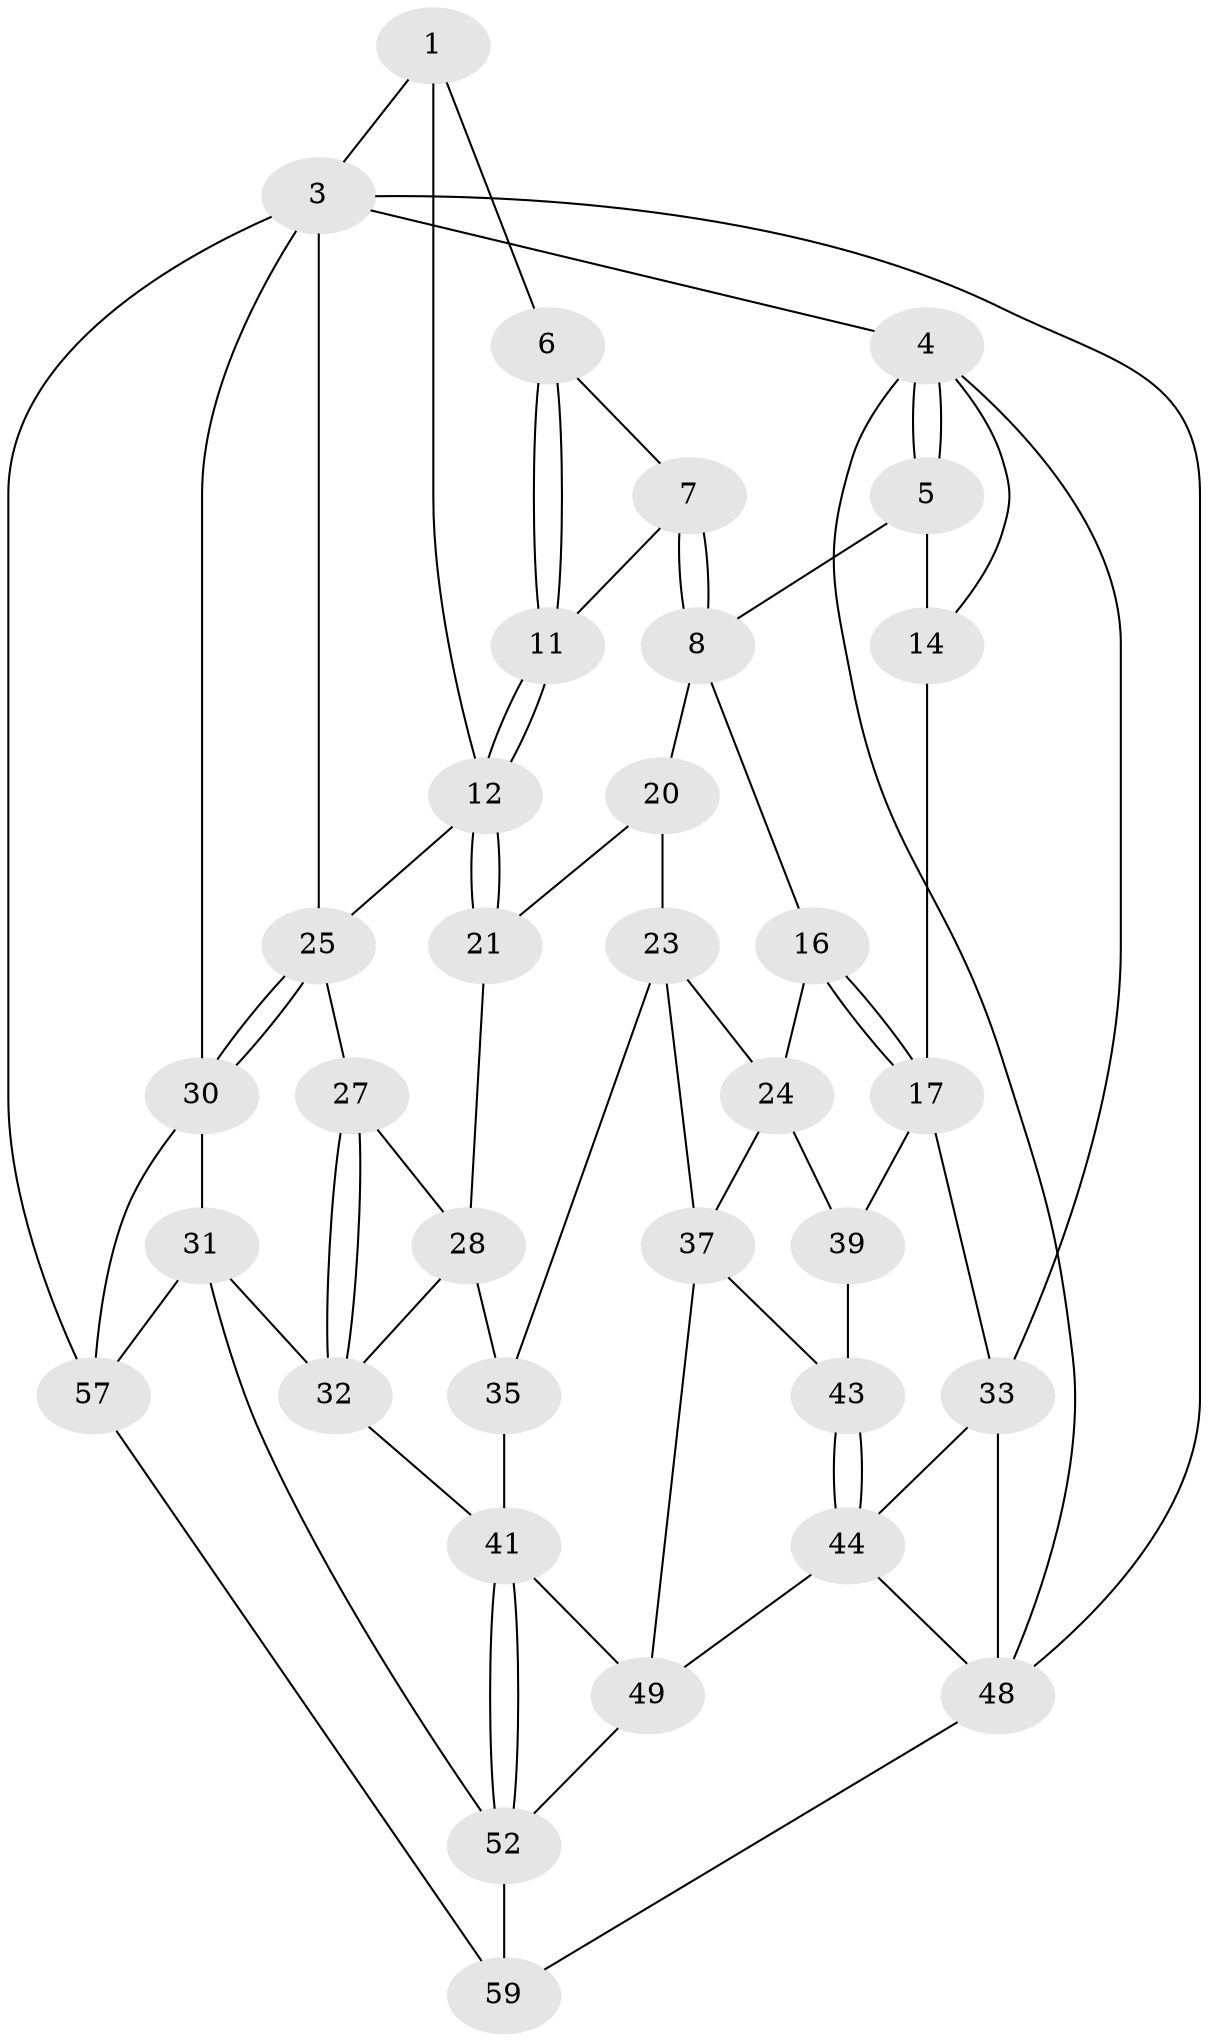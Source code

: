 // Generated by graph-tools (version 1.1) at 2025/24/03/03/25 07:24:36]
// undirected, 34 vertices, 73 edges
graph export_dot {
graph [start="1"]
  node [color=gray90,style=filled];
  1 [pos="+0.5062171827459323+0",super="+2"];
  3 [pos="+1+0",super="+54"];
  4 [pos="+0+0",super="+15"];
  5 [pos="+0.2872693195539809+0",super="+10"];
  6 [pos="+0.527289735908202+0.01087155499581996"];
  7 [pos="+0.3831962491828973+0.19592479819548153"];
  8 [pos="+0.3731606578591343+0.20066709625859605",super="+9"];
  11 [pos="+0.6406425845924999+0.19825902640531698",super="+19"];
  12 [pos="+0.6461440689431367+0.2018654089486518",super="+13"];
  14 [pos="+0.11025417644280962+0.16034404337178476"];
  16 [pos="+0.32930982930128033+0.2980961233641722"];
  17 [pos="+0.28447200769358155+0.3439467059596928",super="+18"];
  20 [pos="+0.48737734577239816+0.2826997847518145",super="+22"];
  21 [pos="+0.6208130271338873+0.31257196499251017"];
  23 [pos="+0.49201069148461346+0.3580186336164087",super="+36"];
  24 [pos="+0.48320444184795336+0.36014296220618236",super="+38"];
  25 [pos="+1+0.38926984701804446",super="+26"];
  27 [pos="+0.7896667616228279+0.33405067802572236"];
  28 [pos="+0.7075909546213691+0.37246596298125306",super="+29"];
  30 [pos="+1+0.43991339572498744",super="+55"];
  31 [pos="+0.8083701466976326+0.4983298202660956",super="+51"];
  32 [pos="+0.8022554446330392+0.4980207872722719",super="+34"];
  33 [pos="+0+0.44902030657804737",super="+45"];
  35 [pos="+0.6098901365106159+0.4964402900497658"];
  37 [pos="+0.48574348398560135+0.5613682342458104",super="+46"];
  39 [pos="+0.2878550086029389+0.379983835540428",super="+40"];
  41 [pos="+0.7812981628823367+0.5060811605877306",super="+42"];
  43 [pos="+0.18417777209256705+0.5849829597745462",super="+47"];
  44 [pos="+0.13651027145627348+0.6270372414828826",super="+56"];
  48 [pos="+0+1",super="+60"];
  49 [pos="+0.6673076913630888+0.782356582207553",super="+50"];
  52 [pos="+0.7350183193555784+0.7555640137378566",super="+53"];
  57 [pos="+0.8866445663237109+0.7309444733731905",super="+58"];
  59 [pos="+0.8584005983501058+1"];
  1 -- 6;
  1 -- 3;
  1 -- 12;
  3 -- 4;
  3 -- 25;
  3 -- 48;
  3 -- 30;
  3 -- 57;
  4 -- 5;
  4 -- 5;
  4 -- 48;
  4 -- 33;
  4 -- 14;
  5 -- 8;
  5 -- 14;
  6 -- 7;
  6 -- 11;
  6 -- 11;
  7 -- 8;
  7 -- 8;
  7 -- 11;
  8 -- 20;
  8 -- 16;
  11 -- 12;
  11 -- 12;
  12 -- 21;
  12 -- 21;
  12 -- 25;
  14 -- 17;
  16 -- 17;
  16 -- 17;
  16 -- 24;
  17 -- 33;
  17 -- 39;
  20 -- 21;
  20 -- 23;
  21 -- 28;
  23 -- 24;
  23 -- 35;
  23 -- 37;
  24 -- 37;
  24 -- 39;
  25 -- 30;
  25 -- 30;
  25 -- 27;
  27 -- 28;
  27 -- 32;
  27 -- 32;
  28 -- 32;
  28 -- 35;
  30 -- 31;
  30 -- 57;
  31 -- 32;
  31 -- 57;
  31 -- 52;
  32 -- 41;
  33 -- 48;
  33 -- 44;
  35 -- 41;
  37 -- 49;
  37 -- 43;
  39 -- 43 [weight=2];
  41 -- 52;
  41 -- 52;
  41 -- 49;
  43 -- 44;
  43 -- 44;
  44 -- 49;
  44 -- 48;
  48 -- 59;
  49 -- 52;
  52 -- 59;
  57 -- 59;
}
